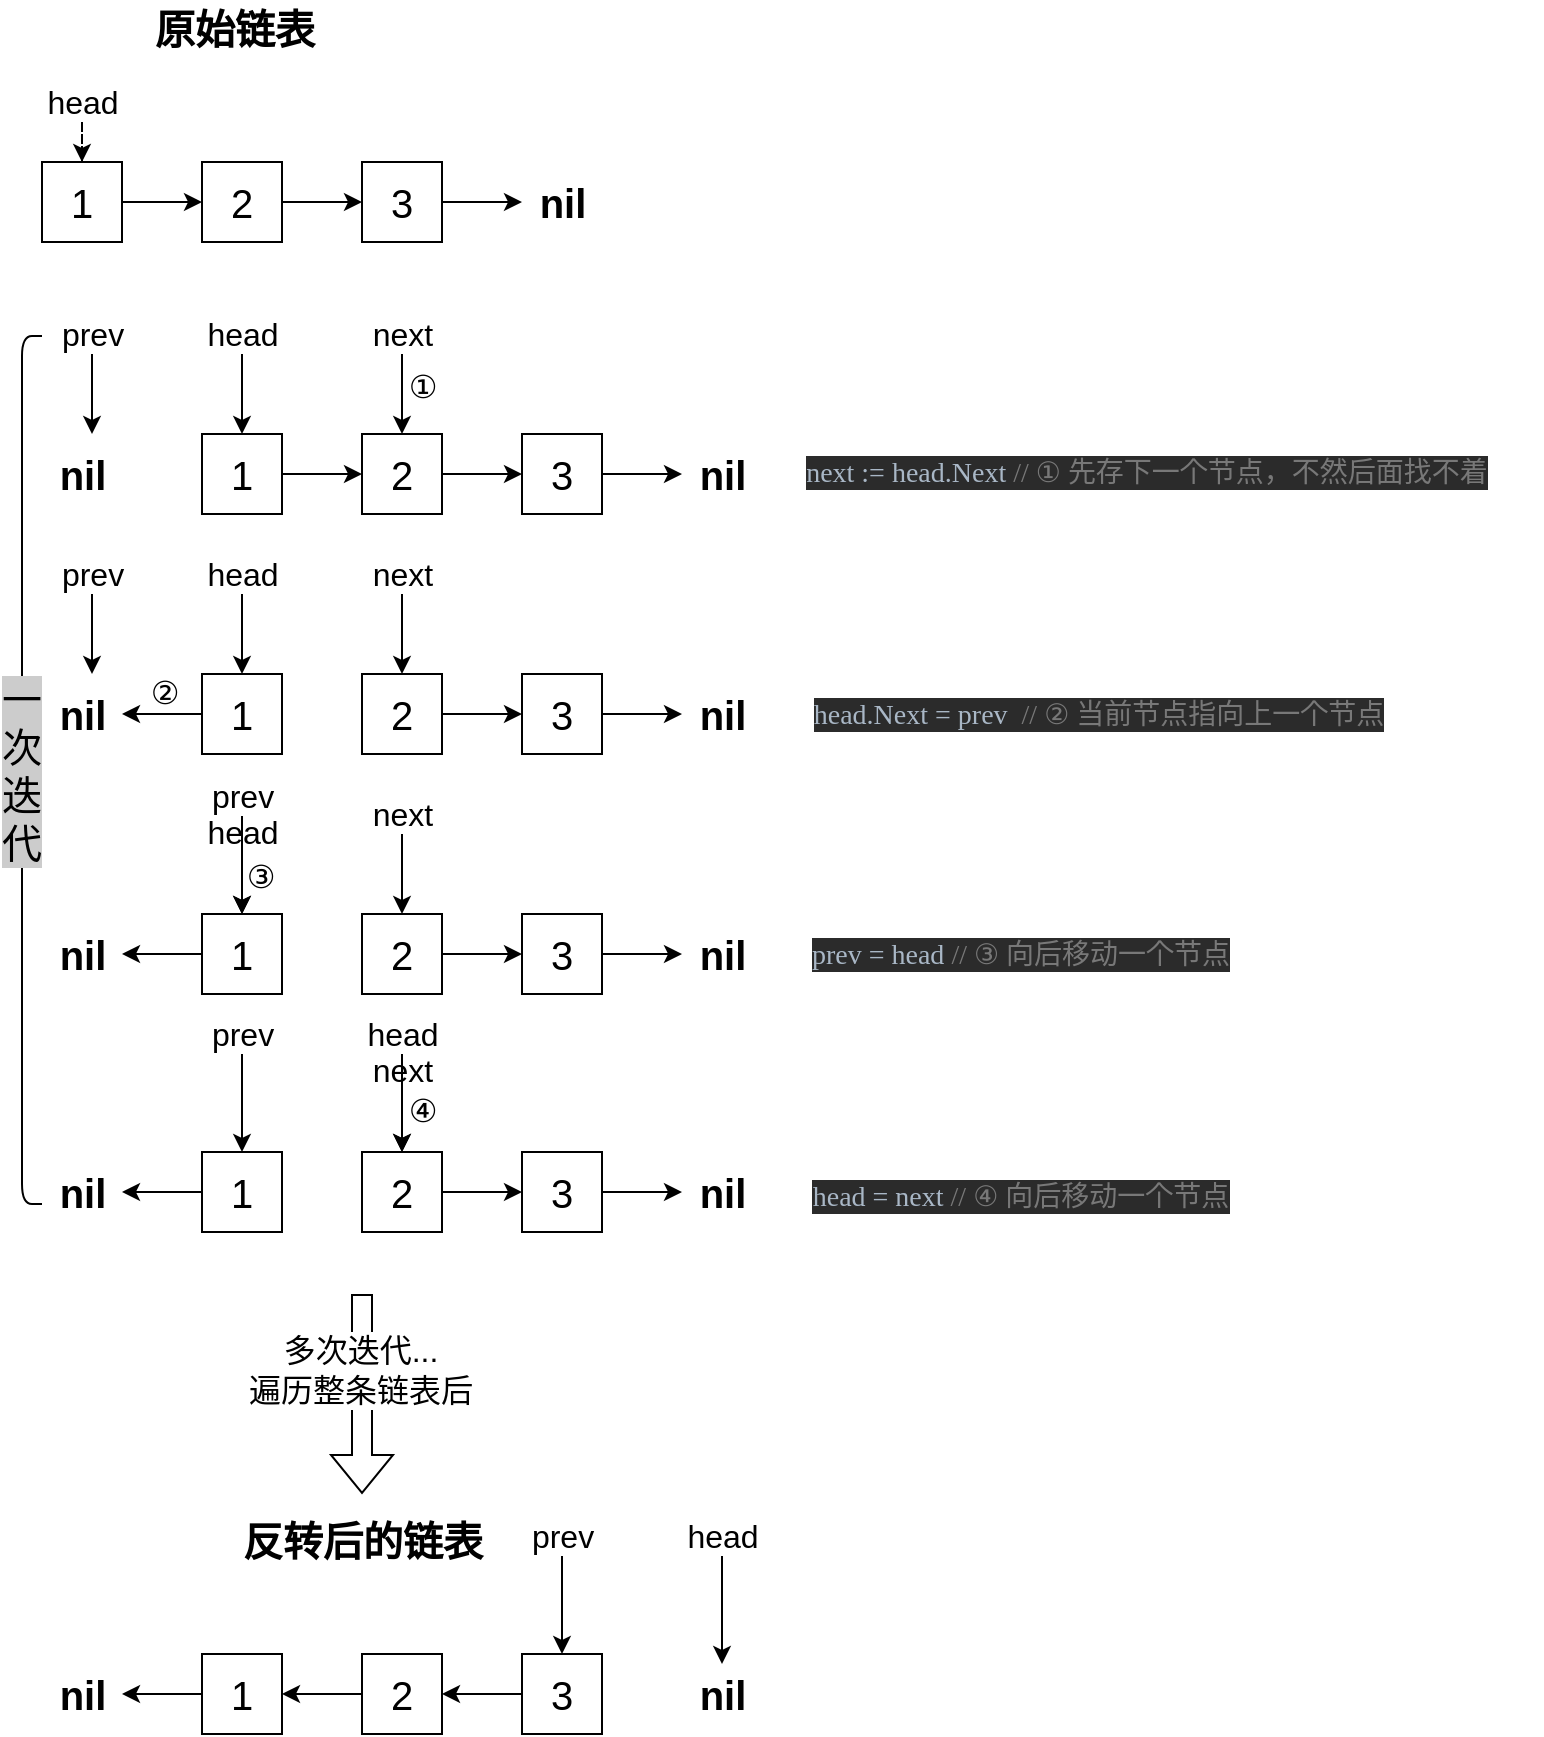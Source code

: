 <mxfile version="16.2.4" type="device"><diagram id="qZ6Q9mHZsbJXlgfafGut" name="Page-1"><mxGraphModel dx="868" dy="460" grid="0" gridSize="10" guides="1" tooltips="1" connect="1" arrows="1" fold="1" page="1" pageScale="1" pageWidth="827" pageHeight="1169" math="0" shadow="0"><root><mxCell id="0"/><mxCell id="1" parent="0"/><mxCell id="69XUZD0xqZtsLYjxMKxe-5" style="edgeStyle=orthogonalEdgeStyle;rounded=0;orthogonalLoop=1;jettySize=auto;html=1;exitX=1;exitY=0.5;exitDx=0;exitDy=0;entryX=0;entryY=0.5;entryDx=0;entryDy=0;fontSize=20;" edge="1" parent="1" source="69XUZD0xqZtsLYjxMKxe-1" target="69XUZD0xqZtsLYjxMKxe-2"><mxGeometry relative="1" as="geometry"/></mxCell><mxCell id="69XUZD0xqZtsLYjxMKxe-1" value="1" style="rounded=0;whiteSpace=wrap;html=1;fontSize=20;" vertex="1" parent="1"><mxGeometry x="80" y="144" width="40" height="40" as="geometry"/></mxCell><mxCell id="69XUZD0xqZtsLYjxMKxe-6" style="edgeStyle=orthogonalEdgeStyle;rounded=0;orthogonalLoop=1;jettySize=auto;html=1;exitX=1;exitY=0.5;exitDx=0;exitDy=0;entryX=0;entryY=0.5;entryDx=0;entryDy=0;fontSize=20;" edge="1" parent="1" source="69XUZD0xqZtsLYjxMKxe-2" target="69XUZD0xqZtsLYjxMKxe-3"><mxGeometry relative="1" as="geometry"/></mxCell><mxCell id="69XUZD0xqZtsLYjxMKxe-2" value="2" style="rounded=0;whiteSpace=wrap;html=1;fontSize=20;" vertex="1" parent="1"><mxGeometry x="160" y="144" width="40" height="40" as="geometry"/></mxCell><mxCell id="69XUZD0xqZtsLYjxMKxe-7" style="edgeStyle=orthogonalEdgeStyle;rounded=0;orthogonalLoop=1;jettySize=auto;html=1;exitX=1;exitY=0.5;exitDx=0;exitDy=0;entryX=0;entryY=0.5;entryDx=0;entryDy=0;fontSize=20;" edge="1" parent="1" source="69XUZD0xqZtsLYjxMKxe-3"><mxGeometry relative="1" as="geometry"><mxPoint x="320" y="164" as="targetPoint"/></mxGeometry></mxCell><mxCell id="69XUZD0xqZtsLYjxMKxe-3" value="3" style="rounded=0;whiteSpace=wrap;html=1;fontSize=20;" vertex="1" parent="1"><mxGeometry x="240" y="144" width="40" height="40" as="geometry"/></mxCell><mxCell id="69XUZD0xqZtsLYjxMKxe-8" value="nil" style="text;html=1;align=center;verticalAlign=middle;resizable=0;points=[];autosize=1;strokeColor=none;fillColor=none;fontSize=20;fontStyle=1" vertex="1" parent="1"><mxGeometry x="320" y="149" width="40" height="30" as="geometry"/></mxCell><mxCell id="69XUZD0xqZtsLYjxMKxe-12" style="edgeStyle=orthogonalEdgeStyle;rounded=0;orthogonalLoop=1;jettySize=auto;html=1;entryX=0.5;entryY=0;entryDx=0;entryDy=0;dashed=1;fontSize=16;" edge="1" parent="1" source="69XUZD0xqZtsLYjxMKxe-11" target="69XUZD0xqZtsLYjxMKxe-1"><mxGeometry relative="1" as="geometry"/></mxCell><mxCell id="69XUZD0xqZtsLYjxMKxe-11" value="head" style="text;html=1;align=center;verticalAlign=middle;resizable=0;points=[];autosize=1;strokeColor=none;fillColor=none;fontSize=16;" vertex="1" parent="1"><mxGeometry x="75" y="104" width="50" height="20" as="geometry"/></mxCell><mxCell id="69XUZD0xqZtsLYjxMKxe-13" style="edgeStyle=orthogonalEdgeStyle;rounded=0;orthogonalLoop=1;jettySize=auto;html=1;exitX=1;exitY=0.5;exitDx=0;exitDy=0;entryX=0;entryY=0.5;entryDx=0;entryDy=0;fontSize=20;" edge="1" parent="1" source="69XUZD0xqZtsLYjxMKxe-14" target="69XUZD0xqZtsLYjxMKxe-16"><mxGeometry relative="1" as="geometry"/></mxCell><mxCell id="69XUZD0xqZtsLYjxMKxe-14" value="1" style="rounded=0;whiteSpace=wrap;html=1;fontSize=20;" vertex="1" parent="1"><mxGeometry x="160" y="280" width="40" height="40" as="geometry"/></mxCell><mxCell id="69XUZD0xqZtsLYjxMKxe-15" style="edgeStyle=orthogonalEdgeStyle;rounded=0;orthogonalLoop=1;jettySize=auto;html=1;exitX=1;exitY=0.5;exitDx=0;exitDy=0;entryX=0;entryY=0.5;entryDx=0;entryDy=0;fontSize=20;" edge="1" parent="1" source="69XUZD0xqZtsLYjxMKxe-16" target="69XUZD0xqZtsLYjxMKxe-18"><mxGeometry relative="1" as="geometry"/></mxCell><mxCell id="69XUZD0xqZtsLYjxMKxe-16" value="2" style="rounded=0;whiteSpace=wrap;html=1;fontSize=20;" vertex="1" parent="1"><mxGeometry x="240" y="280" width="40" height="40" as="geometry"/></mxCell><mxCell id="69XUZD0xqZtsLYjxMKxe-17" style="edgeStyle=orthogonalEdgeStyle;rounded=0;orthogonalLoop=1;jettySize=auto;html=1;exitX=1;exitY=0.5;exitDx=0;exitDy=0;entryX=0;entryY=0.5;entryDx=0;entryDy=0;fontSize=20;" edge="1" parent="1" source="69XUZD0xqZtsLYjxMKxe-18"><mxGeometry relative="1" as="geometry"><mxPoint x="400" y="300" as="targetPoint"/></mxGeometry></mxCell><mxCell id="69XUZD0xqZtsLYjxMKxe-18" value="3" style="rounded=0;whiteSpace=wrap;html=1;fontSize=20;" vertex="1" parent="1"><mxGeometry x="320" y="280" width="40" height="40" as="geometry"/></mxCell><mxCell id="69XUZD0xqZtsLYjxMKxe-19" value="nil" style="text;html=1;align=center;verticalAlign=middle;resizable=0;points=[];autosize=1;strokeColor=none;fillColor=none;fontSize=20;fontStyle=1" vertex="1" parent="1"><mxGeometry x="400" y="285" width="40" height="30" as="geometry"/></mxCell><mxCell id="69XUZD0xqZtsLYjxMKxe-20" style="rounded=0;orthogonalLoop=1;jettySize=auto;html=1;entryX=0.5;entryY=0;entryDx=0;entryDy=0;fontSize=16;" edge="1" parent="1" source="69XUZD0xqZtsLYjxMKxe-21" target="69XUZD0xqZtsLYjxMKxe-14"><mxGeometry relative="1" as="geometry"/></mxCell><mxCell id="69XUZD0xqZtsLYjxMKxe-21" value="head" style="text;html=1;align=center;verticalAlign=middle;resizable=0;points=[];autosize=1;strokeColor=none;fillColor=none;fontSize=16;" vertex="1" parent="1"><mxGeometry x="155" y="220" width="50" height="20" as="geometry"/></mxCell><mxCell id="69XUZD0xqZtsLYjxMKxe-22" style="edgeStyle=orthogonalEdgeStyle;rounded=0;orthogonalLoop=1;jettySize=auto;html=1;entryX=0.5;entryY=0;entryDx=0;entryDy=0;fontSize=16;" edge="1" parent="1" source="69XUZD0xqZtsLYjxMKxe-23"><mxGeometry relative="1" as="geometry"><mxPoint x="260" y="280" as="targetPoint"/></mxGeometry></mxCell><mxCell id="69XUZD0xqZtsLYjxMKxe-23" value="next" style="text;html=1;align=center;verticalAlign=middle;resizable=0;points=[];autosize=1;strokeColor=none;fillColor=none;fontSize=16;" vertex="1" parent="1"><mxGeometry x="235" y="220" width="50" height="20" as="geometry"/></mxCell><mxCell id="69XUZD0xqZtsLYjxMKxe-25" style="edgeStyle=orthogonalEdgeStyle;rounded=0;orthogonalLoop=1;jettySize=auto;html=1;entryX=0.5;entryY=0;entryDx=0;entryDy=0;fontSize=16;" edge="1" parent="1" source="69XUZD0xqZtsLYjxMKxe-26"><mxGeometry relative="1" as="geometry"><mxPoint x="105" y="280" as="targetPoint"/></mxGeometry></mxCell><mxCell id="69XUZD0xqZtsLYjxMKxe-26" value="prev" style="text;html=1;align=center;verticalAlign=middle;resizable=0;points=[];autosize=1;strokeColor=none;fillColor=none;fontSize=16;" vertex="1" parent="1"><mxGeometry x="80" y="220" width="50" height="20" as="geometry"/></mxCell><mxCell id="69XUZD0xqZtsLYjxMKxe-27" value="nil" style="text;html=1;align=center;verticalAlign=middle;resizable=0;points=[];autosize=1;strokeColor=none;fillColor=none;fontSize=20;fontStyle=1" vertex="1" parent="1"><mxGeometry x="80" y="285" width="40" height="30" as="geometry"/></mxCell><mxCell id="69XUZD0xqZtsLYjxMKxe-30" value="①" style="text;html=1;align=center;verticalAlign=middle;resizable=0;points=[];autosize=1;strokeColor=none;fillColor=none;fontSize=16;" vertex="1" parent="1"><mxGeometry x="255" y="246" width="30" height="20" as="geometry"/></mxCell><mxCell id="69XUZD0xqZtsLYjxMKxe-77" value="&lt;pre style=&quot;background-color: rgb(43, 43, 43); color: rgb(169, 183, 198); font-family: consolas; font-size: 14px;&quot;&gt;next := head.Next&lt;span style=&quot;color: rgb(120, 120, 120); font-size: 14px;&quot;&gt; // ① &lt;/span&gt;&lt;span style=&quot;color: rgb(120, 120, 120); font-family: arial; font-size: 14px;&quot;&gt;先存下一个节点，不然后面找不着&lt;/span&gt;&lt;/pre&gt;" style="text;html=1;align=center;verticalAlign=middle;resizable=0;points=[];autosize=1;strokeColor=none;fillColor=none;fontSize=14;" vertex="1" parent="1"><mxGeometry x="433" y="274" width="397" height="49" as="geometry"/></mxCell><mxCell id="69XUZD0xqZtsLYjxMKxe-79" style="edgeStyle=orthogonalEdgeStyle;rounded=0;orthogonalLoop=1;jettySize=auto;html=1;exitX=0;exitY=0.5;exitDx=0;exitDy=0;fontSize=16;" edge="1" parent="1" source="69XUZD0xqZtsLYjxMKxe-80" target="69XUZD0xqZtsLYjxMKxe-92"><mxGeometry relative="1" as="geometry"/></mxCell><mxCell id="69XUZD0xqZtsLYjxMKxe-80" value="1" style="rounded=0;whiteSpace=wrap;html=1;fontSize=20;" vertex="1" parent="1"><mxGeometry x="160" y="400" width="40" height="40" as="geometry"/></mxCell><mxCell id="69XUZD0xqZtsLYjxMKxe-81" style="edgeStyle=orthogonalEdgeStyle;rounded=0;orthogonalLoop=1;jettySize=auto;html=1;exitX=1;exitY=0.5;exitDx=0;exitDy=0;entryX=0;entryY=0.5;entryDx=0;entryDy=0;fontSize=20;" edge="1" parent="1" source="69XUZD0xqZtsLYjxMKxe-82" target="69XUZD0xqZtsLYjxMKxe-84"><mxGeometry relative="1" as="geometry"/></mxCell><mxCell id="69XUZD0xqZtsLYjxMKxe-82" value="2" style="rounded=0;whiteSpace=wrap;html=1;fontSize=20;" vertex="1" parent="1"><mxGeometry x="240" y="400" width="40" height="40" as="geometry"/></mxCell><mxCell id="69XUZD0xqZtsLYjxMKxe-83" style="edgeStyle=orthogonalEdgeStyle;rounded=0;orthogonalLoop=1;jettySize=auto;html=1;exitX=1;exitY=0.5;exitDx=0;exitDy=0;entryX=0;entryY=0.5;entryDx=0;entryDy=0;fontSize=20;" edge="1" parent="1" source="69XUZD0xqZtsLYjxMKxe-84"><mxGeometry relative="1" as="geometry"><mxPoint x="400" y="420" as="targetPoint"/></mxGeometry></mxCell><mxCell id="69XUZD0xqZtsLYjxMKxe-84" value="3" style="rounded=0;whiteSpace=wrap;html=1;fontSize=20;" vertex="1" parent="1"><mxGeometry x="320" y="400" width="40" height="40" as="geometry"/></mxCell><mxCell id="69XUZD0xqZtsLYjxMKxe-85" value="nil" style="text;html=1;align=center;verticalAlign=middle;resizable=0;points=[];autosize=1;strokeColor=none;fillColor=none;fontSize=20;fontStyle=1" vertex="1" parent="1"><mxGeometry x="400" y="405" width="40" height="30" as="geometry"/></mxCell><mxCell id="69XUZD0xqZtsLYjxMKxe-86" style="rounded=0;orthogonalLoop=1;jettySize=auto;html=1;fontSize=16;entryX=0.5;entryY=0;entryDx=0;entryDy=0;" edge="1" parent="1" source="69XUZD0xqZtsLYjxMKxe-87" target="69XUZD0xqZtsLYjxMKxe-80"><mxGeometry relative="1" as="geometry"/></mxCell><mxCell id="69XUZD0xqZtsLYjxMKxe-87" value="head" style="text;html=1;align=center;verticalAlign=middle;resizable=0;points=[];autosize=1;strokeColor=none;fillColor=none;fontSize=16;" vertex="1" parent="1"><mxGeometry x="155" y="340" width="50" height="20" as="geometry"/></mxCell><mxCell id="69XUZD0xqZtsLYjxMKxe-88" style="edgeStyle=orthogonalEdgeStyle;rounded=0;orthogonalLoop=1;jettySize=auto;html=1;entryX=0.5;entryY=0;entryDx=0;entryDy=0;fontSize=16;" edge="1" parent="1" source="69XUZD0xqZtsLYjxMKxe-89"><mxGeometry relative="1" as="geometry"><mxPoint x="260" y="400" as="targetPoint"/></mxGeometry></mxCell><mxCell id="69XUZD0xqZtsLYjxMKxe-89" value="next" style="text;html=1;align=center;verticalAlign=middle;resizable=0;points=[];autosize=1;strokeColor=none;fillColor=none;fontSize=16;" vertex="1" parent="1"><mxGeometry x="235" y="340" width="50" height="20" as="geometry"/></mxCell><mxCell id="69XUZD0xqZtsLYjxMKxe-90" style="edgeStyle=orthogonalEdgeStyle;rounded=0;orthogonalLoop=1;jettySize=auto;html=1;entryX=0.5;entryY=0;entryDx=0;entryDy=0;fontSize=16;" edge="1" parent="1" source="69XUZD0xqZtsLYjxMKxe-91"><mxGeometry relative="1" as="geometry"><mxPoint x="105" y="400" as="targetPoint"/></mxGeometry></mxCell><mxCell id="69XUZD0xqZtsLYjxMKxe-91" value="prev" style="text;html=1;align=center;verticalAlign=middle;resizable=0;points=[];autosize=1;strokeColor=none;fillColor=none;fontSize=16;" vertex="1" parent="1"><mxGeometry x="80" y="340" width="50" height="20" as="geometry"/></mxCell><mxCell id="69XUZD0xqZtsLYjxMKxe-92" value="nil" style="text;html=1;align=center;verticalAlign=middle;resizable=0;points=[];autosize=1;strokeColor=none;fillColor=none;fontSize=20;fontStyle=1" vertex="1" parent="1"><mxGeometry x="80" y="405" width="40" height="30" as="geometry"/></mxCell><mxCell id="69XUZD0xqZtsLYjxMKxe-94" value="②" style="text;html=1;align=center;verticalAlign=middle;resizable=0;points=[];autosize=1;strokeColor=none;fillColor=none;fontSize=16;" vertex="1" parent="1"><mxGeometry x="126" y="399" width="30" height="20" as="geometry"/></mxCell><mxCell id="69XUZD0xqZtsLYjxMKxe-95" value="&lt;pre style=&quot;background-color: rgb(43, 43, 43); color: rgb(169, 183, 198); font-family: consolas; font-size: 14px;&quot;&gt;head.Next = prev&lt;span style=&quot;color: rgb(120, 120, 120); font-size: 14px;&quot;&gt;  // ② &lt;/span&gt;&lt;span style=&quot;color: rgb(120, 120, 120); font-family: arial; font-size: 14px;&quot;&gt;当前节点指向上一个节点&lt;/span&gt;&lt;/pre&gt;" style="text;html=1;align=center;verticalAlign=middle;resizable=0;points=[];autosize=1;strokeColor=none;fillColor=none;fontSize=14;" vertex="1" parent="1"><mxGeometry x="437" y="395" width="341" height="49" as="geometry"/></mxCell><mxCell id="69XUZD0xqZtsLYjxMKxe-97" style="edgeStyle=orthogonalEdgeStyle;rounded=0;orthogonalLoop=1;jettySize=auto;html=1;exitX=0;exitY=0.5;exitDx=0;exitDy=0;fontSize=16;" edge="1" parent="1" source="69XUZD0xqZtsLYjxMKxe-98" target="69XUZD0xqZtsLYjxMKxe-110"><mxGeometry relative="1" as="geometry"/></mxCell><mxCell id="69XUZD0xqZtsLYjxMKxe-98" value="1" style="rounded=0;whiteSpace=wrap;html=1;fontSize=20;" vertex="1" parent="1"><mxGeometry x="160" y="520" width="40" height="40" as="geometry"/></mxCell><mxCell id="69XUZD0xqZtsLYjxMKxe-99" style="edgeStyle=orthogonalEdgeStyle;rounded=0;orthogonalLoop=1;jettySize=auto;html=1;exitX=1;exitY=0.5;exitDx=0;exitDy=0;entryX=0;entryY=0.5;entryDx=0;entryDy=0;fontSize=20;" edge="1" parent="1" source="69XUZD0xqZtsLYjxMKxe-100" target="69XUZD0xqZtsLYjxMKxe-102"><mxGeometry relative="1" as="geometry"/></mxCell><mxCell id="69XUZD0xqZtsLYjxMKxe-100" value="2" style="rounded=0;whiteSpace=wrap;html=1;fontSize=20;" vertex="1" parent="1"><mxGeometry x="240" y="520" width="40" height="40" as="geometry"/></mxCell><mxCell id="69XUZD0xqZtsLYjxMKxe-101" style="edgeStyle=orthogonalEdgeStyle;rounded=0;orthogonalLoop=1;jettySize=auto;html=1;exitX=1;exitY=0.5;exitDx=0;exitDy=0;entryX=0;entryY=0.5;entryDx=0;entryDy=0;fontSize=20;" edge="1" parent="1" source="69XUZD0xqZtsLYjxMKxe-102"><mxGeometry relative="1" as="geometry"><mxPoint x="400" y="540" as="targetPoint"/></mxGeometry></mxCell><mxCell id="69XUZD0xqZtsLYjxMKxe-102" value="3" style="rounded=0;whiteSpace=wrap;html=1;fontSize=20;" vertex="1" parent="1"><mxGeometry x="320" y="520" width="40" height="40" as="geometry"/></mxCell><mxCell id="69XUZD0xqZtsLYjxMKxe-103" value="nil" style="text;html=1;align=center;verticalAlign=middle;resizable=0;points=[];autosize=1;strokeColor=none;fillColor=none;fontSize=20;fontStyle=1" vertex="1" parent="1"><mxGeometry x="400" y="525" width="40" height="30" as="geometry"/></mxCell><mxCell id="69XUZD0xqZtsLYjxMKxe-104" style="rounded=0;orthogonalLoop=1;jettySize=auto;html=1;fontSize=16;entryX=0.5;entryY=0;entryDx=0;entryDy=0;" edge="1" parent="1" source="69XUZD0xqZtsLYjxMKxe-105" target="69XUZD0xqZtsLYjxMKxe-98"><mxGeometry relative="1" as="geometry"/></mxCell><mxCell id="69XUZD0xqZtsLYjxMKxe-105" value="head" style="text;html=1;align=center;verticalAlign=middle;resizable=0;points=[];autosize=1;strokeColor=none;fillColor=none;fontSize=16;" vertex="1" parent="1"><mxGeometry x="155" y="469" width="50" height="20" as="geometry"/></mxCell><mxCell id="69XUZD0xqZtsLYjxMKxe-106" style="edgeStyle=orthogonalEdgeStyle;rounded=0;orthogonalLoop=1;jettySize=auto;html=1;entryX=0.5;entryY=0;entryDx=0;entryDy=0;fontSize=16;" edge="1" parent="1" source="69XUZD0xqZtsLYjxMKxe-107"><mxGeometry relative="1" as="geometry"><mxPoint x="260" y="520" as="targetPoint"/></mxGeometry></mxCell><mxCell id="69XUZD0xqZtsLYjxMKxe-107" value="next" style="text;html=1;align=center;verticalAlign=middle;resizable=0;points=[];autosize=1;strokeColor=none;fillColor=none;fontSize=16;" vertex="1" parent="1"><mxGeometry x="235" y="460" width="50" height="20" as="geometry"/></mxCell><mxCell id="69XUZD0xqZtsLYjxMKxe-110" value="nil" style="text;html=1;align=center;verticalAlign=middle;resizable=0;points=[];autosize=1;strokeColor=none;fillColor=none;fontSize=20;fontStyle=1" vertex="1" parent="1"><mxGeometry x="80" y="525" width="40" height="30" as="geometry"/></mxCell><mxCell id="69XUZD0xqZtsLYjxMKxe-113" style="edgeStyle=orthogonalEdgeStyle;rounded=0;orthogonalLoop=1;jettySize=auto;html=1;entryX=0.5;entryY=0;entryDx=0;entryDy=0;fontSize=16;" edge="1" parent="1" source="69XUZD0xqZtsLYjxMKxe-114" target="69XUZD0xqZtsLYjxMKxe-98"><mxGeometry relative="1" as="geometry"><mxPoint x="105" y="520" as="targetPoint"/></mxGeometry></mxCell><mxCell id="69XUZD0xqZtsLYjxMKxe-114" value="prev" style="text;html=1;align=center;verticalAlign=middle;resizable=0;points=[];autosize=1;strokeColor=none;fillColor=none;fontSize=16;" vertex="1" parent="1"><mxGeometry x="155" y="451" width="50" height="20" as="geometry"/></mxCell><mxCell id="69XUZD0xqZtsLYjxMKxe-118" value="③" style="text;html=1;align=center;verticalAlign=middle;resizable=0;points=[];autosize=1;strokeColor=none;fillColor=none;fontSize=16;" vertex="1" parent="1"><mxGeometry x="174" y="491" width="30" height="20" as="geometry"/></mxCell><mxCell id="69XUZD0xqZtsLYjxMKxe-119" value="&lt;pre style=&quot;background-color: rgb(43, 43, 43); color: rgb(169, 183, 198); font-family: consolas; font-size: 14px;&quot;&gt;prev = head &lt;span style=&quot;color: rgb(120, 120, 120); font-size: 14px;&quot;&gt;// ③ &lt;/span&gt;&lt;span style=&quot;color: rgb(120, 120, 120); font-family: arial; font-size: 14px;&quot;&gt;向后移动一个节点&lt;/span&gt;&lt;/pre&gt;" style="text;html=1;align=center;verticalAlign=middle;resizable=0;points=[];autosize=1;strokeColor=none;fillColor=none;fontSize=14;" vertex="1" parent="1"><mxGeometry x="442" y="515" width="253" height="49" as="geometry"/></mxCell><mxCell id="69XUZD0xqZtsLYjxMKxe-135" style="edgeStyle=orthogonalEdgeStyle;rounded=0;orthogonalLoop=1;jettySize=auto;html=1;exitX=0;exitY=0.5;exitDx=0;exitDy=0;fontSize=16;" edge="1" parent="1" source="69XUZD0xqZtsLYjxMKxe-136" target="69XUZD0xqZtsLYjxMKxe-146"><mxGeometry relative="1" as="geometry"/></mxCell><mxCell id="69XUZD0xqZtsLYjxMKxe-136" value="1" style="rounded=0;whiteSpace=wrap;html=1;fontSize=20;" vertex="1" parent="1"><mxGeometry x="160" y="639" width="40" height="40" as="geometry"/></mxCell><mxCell id="69XUZD0xqZtsLYjxMKxe-137" style="edgeStyle=orthogonalEdgeStyle;rounded=0;orthogonalLoop=1;jettySize=auto;html=1;exitX=1;exitY=0.5;exitDx=0;exitDy=0;entryX=0;entryY=0.5;entryDx=0;entryDy=0;fontSize=20;" edge="1" parent="1" source="69XUZD0xqZtsLYjxMKxe-138" target="69XUZD0xqZtsLYjxMKxe-140"><mxGeometry relative="1" as="geometry"/></mxCell><mxCell id="69XUZD0xqZtsLYjxMKxe-138" value="2" style="rounded=0;whiteSpace=wrap;html=1;fontSize=20;" vertex="1" parent="1"><mxGeometry x="240" y="639" width="40" height="40" as="geometry"/></mxCell><mxCell id="69XUZD0xqZtsLYjxMKxe-139" style="edgeStyle=orthogonalEdgeStyle;rounded=0;orthogonalLoop=1;jettySize=auto;html=1;exitX=1;exitY=0.5;exitDx=0;exitDy=0;entryX=0;entryY=0.5;entryDx=0;entryDy=0;fontSize=20;" edge="1" parent="1" source="69XUZD0xqZtsLYjxMKxe-140"><mxGeometry relative="1" as="geometry"><mxPoint x="400" y="659" as="targetPoint"/></mxGeometry></mxCell><mxCell id="69XUZD0xqZtsLYjxMKxe-140" value="3" style="rounded=0;whiteSpace=wrap;html=1;fontSize=20;" vertex="1" parent="1"><mxGeometry x="320" y="639" width="40" height="40" as="geometry"/></mxCell><mxCell id="69XUZD0xqZtsLYjxMKxe-141" value="nil" style="text;html=1;align=center;verticalAlign=middle;resizable=0;points=[];autosize=1;strokeColor=none;fillColor=none;fontSize=20;fontStyle=1" vertex="1" parent="1"><mxGeometry x="400" y="644" width="40" height="30" as="geometry"/></mxCell><mxCell id="69XUZD0xqZtsLYjxMKxe-142" style="rounded=0;orthogonalLoop=1;jettySize=auto;html=1;fontSize=16;entryX=0.5;entryY=0;entryDx=0;entryDy=0;" edge="1" parent="1" source="69XUZD0xqZtsLYjxMKxe-143" target="69XUZD0xqZtsLYjxMKxe-138"><mxGeometry relative="1" as="geometry"/></mxCell><mxCell id="69XUZD0xqZtsLYjxMKxe-143" value="head" style="text;html=1;align=center;verticalAlign=middle;resizable=0;points=[];autosize=1;strokeColor=none;fillColor=none;fontSize=16;" vertex="1" parent="1"><mxGeometry x="235" y="570" width="50" height="20" as="geometry"/></mxCell><mxCell id="69XUZD0xqZtsLYjxMKxe-144" style="edgeStyle=orthogonalEdgeStyle;rounded=0;orthogonalLoop=1;jettySize=auto;html=1;entryX=0.5;entryY=0;entryDx=0;entryDy=0;fontSize=16;" edge="1" parent="1" source="69XUZD0xqZtsLYjxMKxe-145"><mxGeometry relative="1" as="geometry"><mxPoint x="260" y="639" as="targetPoint"/></mxGeometry></mxCell><mxCell id="69XUZD0xqZtsLYjxMKxe-145" value="next" style="text;html=1;align=center;verticalAlign=middle;resizable=0;points=[];autosize=1;strokeColor=none;fillColor=none;fontSize=16;" vertex="1" parent="1"><mxGeometry x="235" y="588" width="50" height="20" as="geometry"/></mxCell><mxCell id="69XUZD0xqZtsLYjxMKxe-146" value="nil" style="text;html=1;align=center;verticalAlign=middle;resizable=0;points=[];autosize=1;strokeColor=none;fillColor=none;fontSize=20;fontStyle=1" vertex="1" parent="1"><mxGeometry x="80" y="644" width="40" height="30" as="geometry"/></mxCell><mxCell id="69XUZD0xqZtsLYjxMKxe-147" style="edgeStyle=orthogonalEdgeStyle;rounded=0;orthogonalLoop=1;jettySize=auto;html=1;entryX=0.5;entryY=0;entryDx=0;entryDy=0;fontSize=16;" edge="1" parent="1" source="69XUZD0xqZtsLYjxMKxe-148" target="69XUZD0xqZtsLYjxMKxe-136"><mxGeometry relative="1" as="geometry"><mxPoint x="105" y="639" as="targetPoint"/></mxGeometry></mxCell><mxCell id="69XUZD0xqZtsLYjxMKxe-148" value="prev" style="text;html=1;align=center;verticalAlign=middle;resizable=0;points=[];autosize=1;strokeColor=none;fillColor=none;fontSize=16;" vertex="1" parent="1"><mxGeometry x="155" y="570" width="50" height="20" as="geometry"/></mxCell><mxCell id="69XUZD0xqZtsLYjxMKxe-150" value="④" style="text;html=1;align=center;verticalAlign=middle;resizable=0;points=[];autosize=1;strokeColor=none;fillColor=none;fontSize=16;" vertex="1" parent="1"><mxGeometry x="255" y="608" width="30" height="20" as="geometry"/></mxCell><mxCell id="69XUZD0xqZtsLYjxMKxe-151" value="&lt;pre style=&quot;background-color: rgb(43, 43, 43); color: rgb(169, 183, 198); font-family: consolas; font-size: 14px;&quot;&gt;head = next &lt;span style=&quot;color: rgb(120, 120, 120); font-size: 14px;&quot;&gt;// ④ &lt;/span&gt;&lt;span style=&quot;color: rgb(120, 120, 120); font-family: arial; font-size: 14px;&quot;&gt;向后移动一个节点&lt;/span&gt;&lt;/pre&gt;" style="text;html=1;align=center;verticalAlign=middle;resizable=0;points=[];autosize=1;strokeColor=none;fillColor=none;fontSize=14;" vertex="1" parent="1"><mxGeometry x="442" y="636" width="253" height="49" as="geometry"/></mxCell><mxCell id="69XUZD0xqZtsLYjxMKxe-152" style="edgeStyle=orthogonalEdgeStyle;rounded=0;orthogonalLoop=1;jettySize=auto;html=1;exitX=0;exitY=0.5;exitDx=0;exitDy=0;fontSize=16;" edge="1" parent="1" source="69XUZD0xqZtsLYjxMKxe-153" target="69XUZD0xqZtsLYjxMKxe-163"><mxGeometry relative="1" as="geometry"/></mxCell><mxCell id="69XUZD0xqZtsLYjxMKxe-153" value="1" style="rounded=0;whiteSpace=wrap;html=1;fontSize=20;" vertex="1" parent="1"><mxGeometry x="160" y="890" width="40" height="40" as="geometry"/></mxCell><mxCell id="69XUZD0xqZtsLYjxMKxe-168" style="edgeStyle=none;rounded=0;orthogonalLoop=1;jettySize=auto;html=1;exitX=0;exitY=0.5;exitDx=0;exitDy=0;entryX=1;entryY=0.5;entryDx=0;entryDy=0;fontSize=16;" edge="1" parent="1" source="69XUZD0xqZtsLYjxMKxe-155" target="69XUZD0xqZtsLYjxMKxe-153"><mxGeometry relative="1" as="geometry"/></mxCell><mxCell id="69XUZD0xqZtsLYjxMKxe-155" value="2" style="rounded=0;whiteSpace=wrap;html=1;fontSize=20;" vertex="1" parent="1"><mxGeometry x="240" y="890" width="40" height="40" as="geometry"/></mxCell><mxCell id="69XUZD0xqZtsLYjxMKxe-167" style="edgeStyle=none;rounded=0;orthogonalLoop=1;jettySize=auto;html=1;exitX=0;exitY=0.5;exitDx=0;exitDy=0;entryX=1;entryY=0.5;entryDx=0;entryDy=0;fontSize=16;" edge="1" parent="1" source="69XUZD0xqZtsLYjxMKxe-157" target="69XUZD0xqZtsLYjxMKxe-155"><mxGeometry relative="1" as="geometry"/></mxCell><mxCell id="69XUZD0xqZtsLYjxMKxe-157" value="3" style="rounded=0;whiteSpace=wrap;html=1;fontSize=20;" vertex="1" parent="1"><mxGeometry x="320" y="890" width="40" height="40" as="geometry"/></mxCell><mxCell id="69XUZD0xqZtsLYjxMKxe-158" value="nil" style="text;html=1;align=center;verticalAlign=middle;resizable=0;points=[];autosize=1;strokeColor=none;fillColor=none;fontSize=20;fontStyle=1" vertex="1" parent="1"><mxGeometry x="400" y="895" width="40" height="30" as="geometry"/></mxCell><mxCell id="69XUZD0xqZtsLYjxMKxe-159" style="rounded=0;orthogonalLoop=1;jettySize=auto;html=1;fontSize=16;" edge="1" parent="1" source="69XUZD0xqZtsLYjxMKxe-160" target="69XUZD0xqZtsLYjxMKxe-158"><mxGeometry relative="1" as="geometry"/></mxCell><mxCell id="69XUZD0xqZtsLYjxMKxe-160" value="head" style="text;html=1;align=center;verticalAlign=middle;resizable=0;points=[];autosize=1;strokeColor=none;fillColor=none;fontSize=16;" vertex="1" parent="1"><mxGeometry x="395" y="821" width="50" height="20" as="geometry"/></mxCell><mxCell id="69XUZD0xqZtsLYjxMKxe-163" value="nil" style="text;html=1;align=center;verticalAlign=middle;resizable=0;points=[];autosize=1;strokeColor=none;fillColor=none;fontSize=20;fontStyle=1" vertex="1" parent="1"><mxGeometry x="80" y="895" width="40" height="30" as="geometry"/></mxCell><mxCell id="69XUZD0xqZtsLYjxMKxe-164" style="edgeStyle=orthogonalEdgeStyle;rounded=0;orthogonalLoop=1;jettySize=auto;html=1;entryX=0.5;entryY=0;entryDx=0;entryDy=0;fontSize=16;" edge="1" parent="1" source="69XUZD0xqZtsLYjxMKxe-165" target="69XUZD0xqZtsLYjxMKxe-157"><mxGeometry relative="1" as="geometry"><mxPoint x="105" y="890" as="targetPoint"/></mxGeometry></mxCell><mxCell id="69XUZD0xqZtsLYjxMKxe-165" value="prev" style="text;html=1;align=center;verticalAlign=middle;resizable=0;points=[];autosize=1;strokeColor=none;fillColor=none;fontSize=16;" vertex="1" parent="1"><mxGeometry x="315" y="821" width="50" height="20" as="geometry"/></mxCell><mxCell id="69XUZD0xqZtsLYjxMKxe-169" value="" style="shape=flexArrow;endArrow=classic;html=1;rounded=0;fontSize=16;" edge="1" parent="1"><mxGeometry width="50" height="50" relative="1" as="geometry"><mxPoint x="240" y="710" as="sourcePoint"/><mxPoint x="240" y="810" as="targetPoint"/></mxGeometry></mxCell><mxCell id="69XUZD0xqZtsLYjxMKxe-170" value="多次迭代...&lt;br&gt;遍历整条链表后" style="edgeLabel;html=1;align=center;verticalAlign=middle;resizable=0;points=[];fontSize=16;" vertex="1" connectable="0" parent="69XUZD0xqZtsLYjxMKxe-169"><mxGeometry x="-0.24" y="-1" relative="1" as="geometry"><mxPoint as="offset"/></mxGeometry></mxCell><mxCell id="69XUZD0xqZtsLYjxMKxe-171" value="原始链表" style="text;html=1;align=center;verticalAlign=middle;resizable=0;points=[];autosize=1;strokeColor=none;fillColor=none;fontSize=20;fontColor=default;fontStyle=1" vertex="1" parent="1"><mxGeometry x="131" y="63" width="90" height="28" as="geometry"/></mxCell><mxCell id="69XUZD0xqZtsLYjxMKxe-172" value="一次迭代" style="shape=curlyBracket;whiteSpace=wrap;html=1;rounded=1;labelBackgroundColor=#CCCCCC;fontSize=20;fontColor=default;" vertex="1" parent="1"><mxGeometry x="60" y="231" width="20" height="434" as="geometry"/></mxCell><mxCell id="69XUZD0xqZtsLYjxMKxe-174" value="反转后的链表" style="text;html=1;align=center;verticalAlign=middle;resizable=0;points=[];autosize=1;strokeColor=none;fillColor=none;fontSize=20;fontColor=default;fontStyle=1" vertex="1" parent="1"><mxGeometry x="175" y="819" width="130" height="28" as="geometry"/></mxCell></root></mxGraphModel></diagram></mxfile>